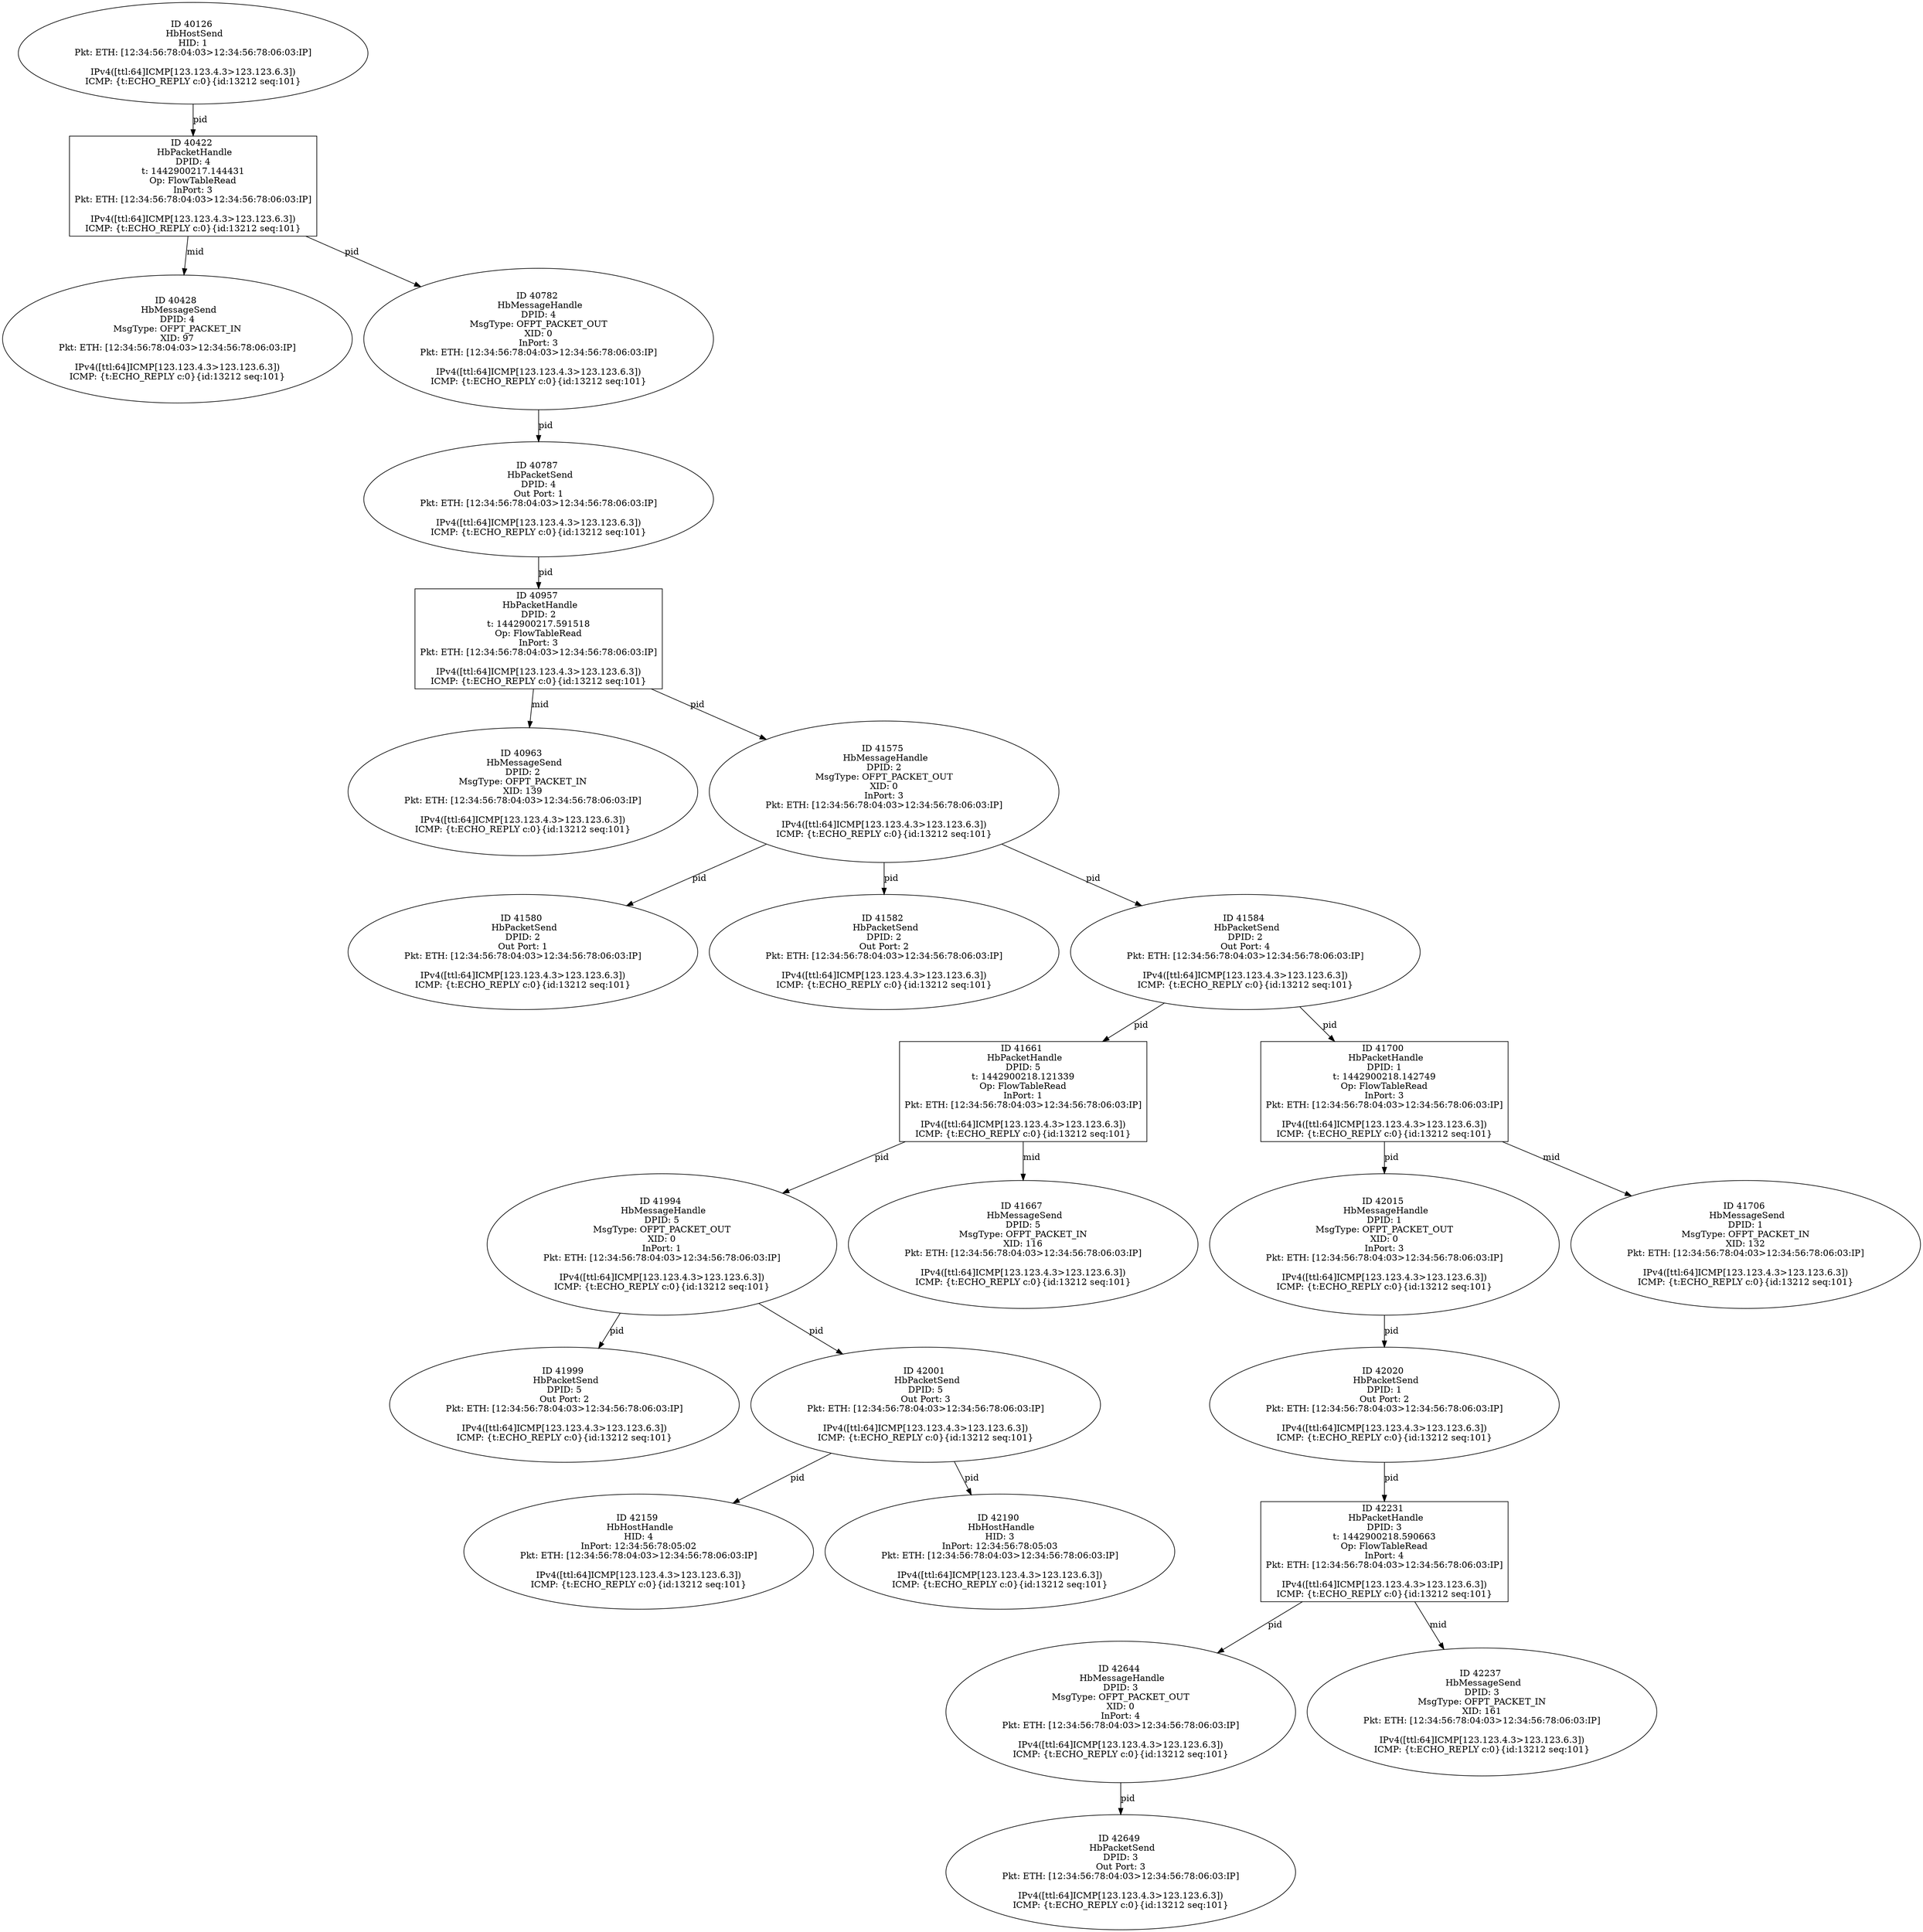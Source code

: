 strict digraph G {
40963 [shape=oval, event=<hb_events.HbMessageSend object at 0x110994950>, label="ID 40963 
 HbMessageSend
DPID: 2
MsgType: OFPT_PACKET_IN
XID: 139
Pkt: ETH: [12:34:56:78:04:03>12:34:56:78:06:03:IP]

IPv4([ttl:64]ICMP[123.123.4.3>123.123.6.3])
ICMP: {t:ECHO_REPLY c:0}{id:13212 seq:101}"];
40428 [shape=oval, event=<hb_events.HbMessageSend object at 0x1108d3450>, label="ID 40428 
 HbMessageSend
DPID: 4
MsgType: OFPT_PACKET_IN
XID: 97
Pkt: ETH: [12:34:56:78:04:03>12:34:56:78:06:03:IP]

IPv4([ttl:64]ICMP[123.123.4.3>123.123.6.3])
ICMP: {t:ECHO_REPLY c:0}{id:13212 seq:101}"];
41994 [shape=oval, event=<hb_events.HbMessageHandle object at 0x110bb1a50>, label="ID 41994 
 HbMessageHandle
DPID: 5
MsgType: OFPT_PACKET_OUT
XID: 0
InPort: 1
Pkt: ETH: [12:34:56:78:04:03>12:34:56:78:06:03:IP]

IPv4([ttl:64]ICMP[123.123.4.3>123.123.6.3])
ICMP: {t:ECHO_REPLY c:0}{id:13212 seq:101}"];
41999 [shape=oval, event=<hb_events.HbPacketSend object at 0x110bb1fd0>, label="ID 41999 
 HbPacketSend
DPID: 5
Out Port: 2
Pkt: ETH: [12:34:56:78:04:03>12:34:56:78:06:03:IP]

IPv4([ttl:64]ICMP[123.123.4.3>123.123.6.3])
ICMP: {t:ECHO_REPLY c:0}{id:13212 seq:101}"];
42001 [shape=oval, event=<hb_events.HbPacketSend object at 0x110bb6210>, label="ID 42001 
 HbPacketSend
DPID: 5
Out Port: 3
Pkt: ETH: [12:34:56:78:04:03>12:34:56:78:06:03:IP]

IPv4([ttl:64]ICMP[123.123.4.3>123.123.6.3])
ICMP: {t:ECHO_REPLY c:0}{id:13212 seq:101}"];
42644 [shape=oval, event=<hb_events.HbMessageHandle object at 0x110dc76d0>, label="ID 42644 
 HbMessageHandle
DPID: 3
MsgType: OFPT_PACKET_OUT
XID: 0
InPort: 4
Pkt: ETH: [12:34:56:78:04:03>12:34:56:78:06:03:IP]

IPv4([ttl:64]ICMP[123.123.4.3>123.123.6.3])
ICMP: {t:ECHO_REPLY c:0}{id:13212 seq:101}"];
42649 [shape=oval, event=<hb_events.HbPacketSend object at 0x110de36d0>, label="ID 42649 
 HbPacketSend
DPID: 3
Out Port: 3
Pkt: ETH: [12:34:56:78:04:03>12:34:56:78:06:03:IP]

IPv4([ttl:64]ICMP[123.123.4.3>123.123.6.3])
ICMP: {t:ECHO_REPLY c:0}{id:13212 seq:101}"];
42015 [shape=oval, event=<hb_events.HbMessageHandle object at 0x110bc0350>, label="ID 42015 
 HbMessageHandle
DPID: 1
MsgType: OFPT_PACKET_OUT
XID: 0
InPort: 3
Pkt: ETH: [12:34:56:78:04:03>12:34:56:78:06:03:IP]

IPv4([ttl:64]ICMP[123.123.4.3>123.123.6.3])
ICMP: {t:ECHO_REPLY c:0}{id:13212 seq:101}"];
42020 [shape=oval, event=<hb_events.HbPacketSend object at 0x110bc0610>, label="ID 42020 
 HbPacketSend
DPID: 1
Out Port: 2
Pkt: ETH: [12:34:56:78:04:03>12:34:56:78:06:03:IP]

IPv4([ttl:64]ICMP[123.123.4.3>123.123.6.3])
ICMP: {t:ECHO_REPLY c:0}{id:13212 seq:101}"];
42159 [shape=oval, event=<hb_events.HbHostHandle object at 0x110c2a490>, label="ID 42159 
 HbHostHandle
HID: 4
InPort: 12:34:56:78:05:02
Pkt: ETH: [12:34:56:78:04:03>12:34:56:78:06:03:IP]

IPv4([ttl:64]ICMP[123.123.4.3>123.123.6.3])
ICMP: {t:ECHO_REPLY c:0}{id:13212 seq:101}"];
41661 [shape=box, event=<hb_events.HbPacketHandle object at 0x110addfd0>, label="ID 41661 
 HbPacketHandle
DPID: 5
t: 1442900218.121339
Op: FlowTableRead
InPort: 1
Pkt: ETH: [12:34:56:78:04:03>12:34:56:78:06:03:IP]

IPv4([ttl:64]ICMP[123.123.4.3>123.123.6.3])
ICMP: {t:ECHO_REPLY c:0}{id:13212 seq:101}"];
40126 [shape=oval, event=<hb_events.HbHostSend object at 0x11087a090>, label="ID 40126 
 HbHostSend
HID: 1
Pkt: ETH: [12:34:56:78:04:03>12:34:56:78:06:03:IP]

IPv4([ttl:64]ICMP[123.123.4.3>123.123.6.3])
ICMP: {t:ECHO_REPLY c:0}{id:13212 seq:101}"];
41667 [shape=oval, event=<hb_events.HbMessageSend object at 0x110ae37d0>, label="ID 41667 
 HbMessageSend
DPID: 5
MsgType: OFPT_PACKET_IN
XID: 116
Pkt: ETH: [12:34:56:78:04:03>12:34:56:78:06:03:IP]

IPv4([ttl:64]ICMP[123.123.4.3>123.123.6.3])
ICMP: {t:ECHO_REPLY c:0}{id:13212 seq:101}"];
40782 [shape=oval, event=<hb_events.HbMessageHandle object at 0x11094eb50>, label="ID 40782 
 HbMessageHandle
DPID: 4
MsgType: OFPT_PACKET_OUT
XID: 0
InPort: 3
Pkt: ETH: [12:34:56:78:04:03>12:34:56:78:06:03:IP]

IPv4([ttl:64]ICMP[123.123.4.3>123.123.6.3])
ICMP: {t:ECHO_REPLY c:0}{id:13212 seq:101}"];
40787 [shape=oval, event=<hb_events.HbPacketSend object at 0x110956090>, label="ID 40787 
 HbPacketSend
DPID: 4
Out Port: 1
Pkt: ETH: [12:34:56:78:04:03>12:34:56:78:06:03:IP]

IPv4([ttl:64]ICMP[123.123.4.3>123.123.6.3])
ICMP: {t:ECHO_REPLY c:0}{id:13212 seq:101}"];
42190 [shape=oval, event=<hb_events.HbHostHandle object at 0x110c4b5d0>, label="ID 42190 
 HbHostHandle
HID: 3
InPort: 12:34:56:78:05:03
Pkt: ETH: [12:34:56:78:04:03>12:34:56:78:06:03:IP]

IPv4([ttl:64]ICMP[123.123.4.3>123.123.6.3])
ICMP: {t:ECHO_REPLY c:0}{id:13212 seq:101}"];
41700 [shape=box, event=<hb_events.HbPacketHandle object at 0x110aee790>, label="ID 41700 
 HbPacketHandle
DPID: 1
t: 1442900218.142749
Op: FlowTableRead
InPort: 3
Pkt: ETH: [12:34:56:78:04:03>12:34:56:78:06:03:IP]

IPv4([ttl:64]ICMP[123.123.4.3>123.123.6.3])
ICMP: {t:ECHO_REPLY c:0}{id:13212 seq:101}"];
40422 [shape=box, event=<hb_events.HbPacketHandle object at 0x1108cccd0>, label="ID 40422 
 HbPacketHandle
DPID: 4
t: 1442900217.144431
Op: FlowTableRead
InPort: 3
Pkt: ETH: [12:34:56:78:04:03>12:34:56:78:06:03:IP]

IPv4([ttl:64]ICMP[123.123.4.3>123.123.6.3])
ICMP: {t:ECHO_REPLY c:0}{id:13212 seq:101}"];
41575 [shape=oval, event=<hb_events.HbMessageHandle object at 0x110ab5690>, label="ID 41575 
 HbMessageHandle
DPID: 2
MsgType: OFPT_PACKET_OUT
XID: 0
InPort: 3
Pkt: ETH: [12:34:56:78:04:03>12:34:56:78:06:03:IP]

IPv4([ttl:64]ICMP[123.123.4.3>123.123.6.3])
ICMP: {t:ECHO_REPLY c:0}{id:13212 seq:101}"];
41706 [shape=oval, event=<hb_events.HbMessageSend object at 0x110af6f50>, label="ID 41706 
 HbMessageSend
DPID: 1
MsgType: OFPT_PACKET_IN
XID: 132
Pkt: ETH: [12:34:56:78:04:03>12:34:56:78:06:03:IP]

IPv4([ttl:64]ICMP[123.123.4.3>123.123.6.3])
ICMP: {t:ECHO_REPLY c:0}{id:13212 seq:101}"];
41580 [shape=oval, event=<hb_events.HbPacketSend object at 0x110abca10>, label="ID 41580 
 HbPacketSend
DPID: 2
Out Port: 1
Pkt: ETH: [12:34:56:78:04:03>12:34:56:78:06:03:IP]

IPv4([ttl:64]ICMP[123.123.4.3>123.123.6.3])
ICMP: {t:ECHO_REPLY c:0}{id:13212 seq:101}"];
41582 [shape=oval, event=<hb_events.HbPacketSend object at 0x110abcc50>, label="ID 41582 
 HbPacketSend
DPID: 2
Out Port: 2
Pkt: ETH: [12:34:56:78:04:03>12:34:56:78:06:03:IP]

IPv4([ttl:64]ICMP[123.123.4.3>123.123.6.3])
ICMP: {t:ECHO_REPLY c:0}{id:13212 seq:101}"];
42237 [shape=oval, event=<hb_events.HbMessageSend object at 0x110c74d10>, label="ID 42237 
 HbMessageSend
DPID: 3
MsgType: OFPT_PACKET_IN
XID: 161
Pkt: ETH: [12:34:56:78:04:03>12:34:56:78:06:03:IP]

IPv4([ttl:64]ICMP[123.123.4.3>123.123.6.3])
ICMP: {t:ECHO_REPLY c:0}{id:13212 seq:101}"];
41584 [shape=oval, event=<hb_events.HbPacketSend object at 0x110abce90>, label="ID 41584 
 HbPacketSend
DPID: 2
Out Port: 4
Pkt: ETH: [12:34:56:78:04:03>12:34:56:78:06:03:IP]

IPv4([ttl:64]ICMP[123.123.4.3>123.123.6.3])
ICMP: {t:ECHO_REPLY c:0}{id:13212 seq:101}"];
42231 [shape=box, event=<hb_events.HbPacketHandle object at 0x110c74550>, label="ID 42231 
 HbPacketHandle
DPID: 3
t: 1442900218.590663
Op: FlowTableRead
InPort: 4
Pkt: ETH: [12:34:56:78:04:03>12:34:56:78:06:03:IP]

IPv4([ttl:64]ICMP[123.123.4.3>123.123.6.3])
ICMP: {t:ECHO_REPLY c:0}{id:13212 seq:101}"];
40957 [shape=box, event=<hb_events.HbPacketHandle object at 0x11098ee50>, label="ID 40957 
 HbPacketHandle
DPID: 2
t: 1442900217.591518
Op: FlowTableRead
InPort: 3
Pkt: ETH: [12:34:56:78:04:03>12:34:56:78:06:03:IP]

IPv4([ttl:64]ICMP[123.123.4.3>123.123.6.3])
ICMP: {t:ECHO_REPLY c:0}{id:13212 seq:101}"];
41994 -> 42001  [rel=pid, label=pid];
41994 -> 41999  [rel=pid, label=pid];
42001 -> 42190  [rel=pid, label=pid];
42001 -> 42159  [rel=pid, label=pid];
42644 -> 42649  [rel=pid, label=pid];
42015 -> 42020  [rel=pid, label=pid];
42020 -> 42231  [rel=pid, label=pid];
41661 -> 41994  [rel=pid, label=pid];
41661 -> 41667  [rel=mid, label=mid];
40126 -> 40422  [rel=pid, label=pid];
40782 -> 40787  [rel=pid, label=pid];
40787 -> 40957  [rel=pid, label=pid];
41700 -> 41706  [rel=mid, label=mid];
41700 -> 42015  [rel=pid, label=pid];
40422 -> 40428  [rel=mid, label=mid];
40422 -> 40782  [rel=pid, label=pid];
41575 -> 41584  [rel=pid, label=pid];
41575 -> 41580  [rel=pid, label=pid];
41575 -> 41582  [rel=pid, label=pid];
40957 -> 40963  [rel=mid, label=mid];
40957 -> 41575  [rel=pid, label=pid];
41584 -> 41700  [rel=pid, label=pid];
41584 -> 41661  [rel=pid, label=pid];
42231 -> 42644  [rel=pid, label=pid];
42231 -> 42237  [rel=mid, label=mid];
}
